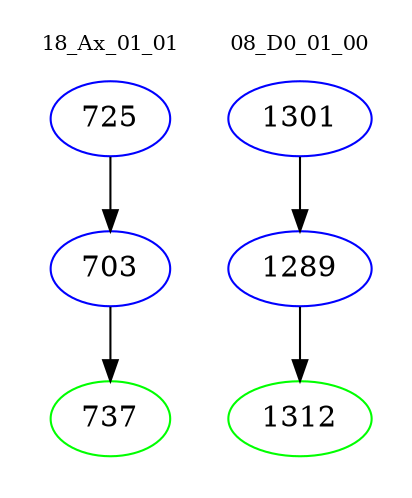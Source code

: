 digraph{
subgraph cluster_0 {
color = white
label = "18_Ax_01_01";
fontsize=10;
T0_725 [label="725", color="blue"]
T0_725 -> T0_703 [color="black"]
T0_703 [label="703", color="blue"]
T0_703 -> T0_737 [color="black"]
T0_737 [label="737", color="green"]
}
subgraph cluster_1 {
color = white
label = "08_D0_01_00";
fontsize=10;
T1_1301 [label="1301", color="blue"]
T1_1301 -> T1_1289 [color="black"]
T1_1289 [label="1289", color="blue"]
T1_1289 -> T1_1312 [color="black"]
T1_1312 [label="1312", color="green"]
}
}
